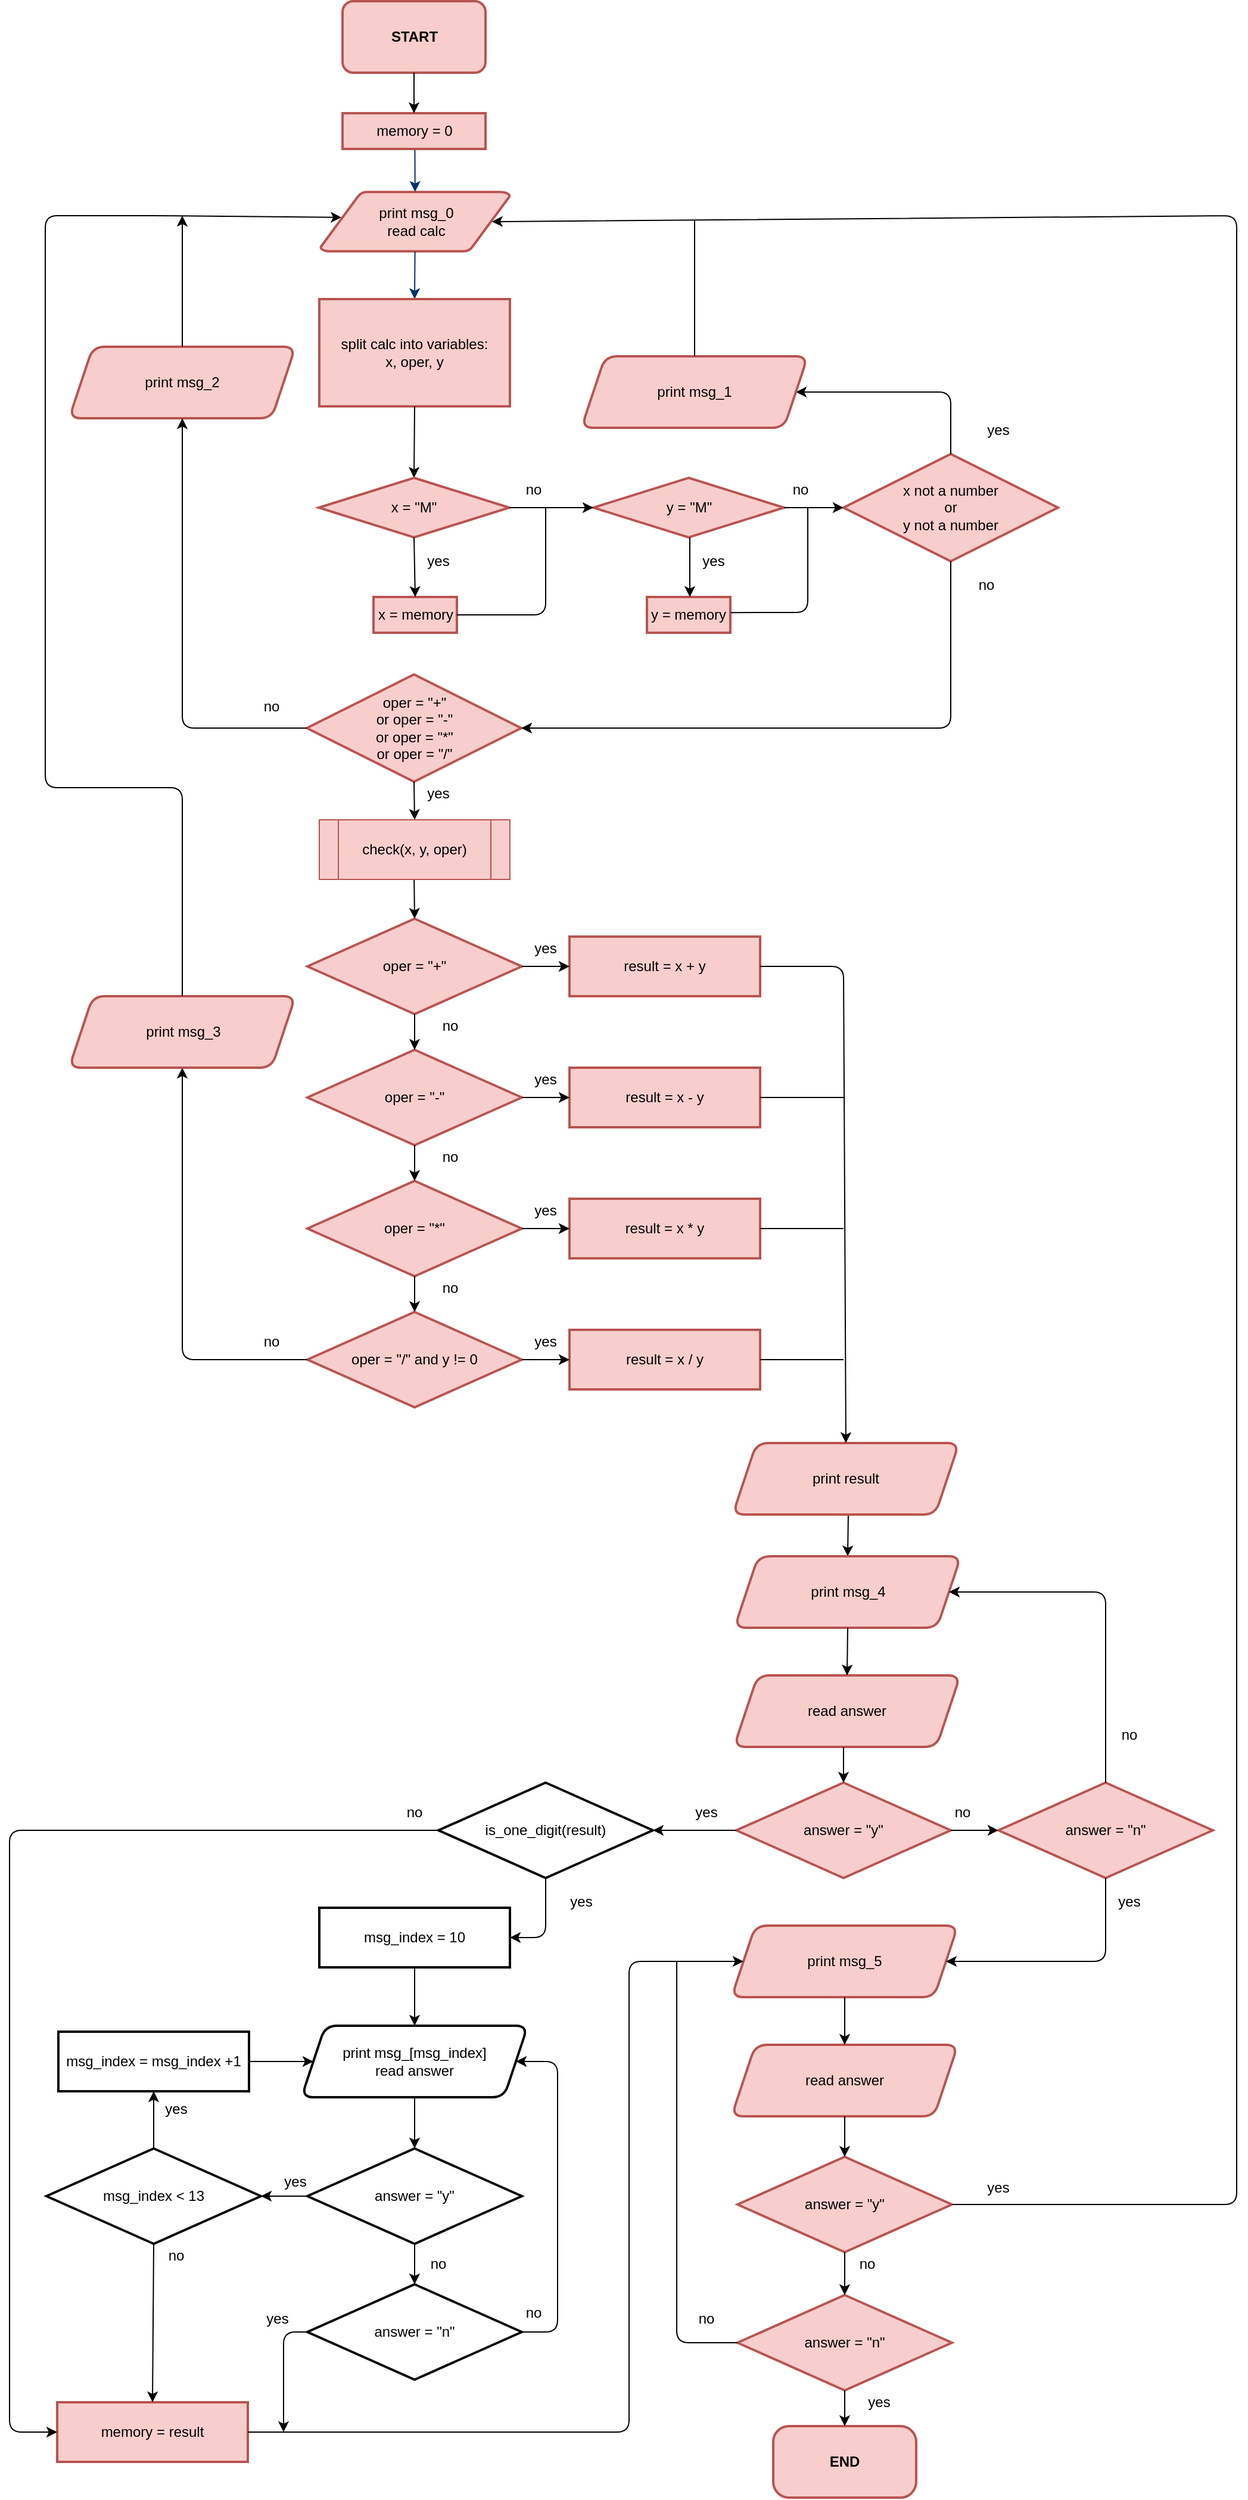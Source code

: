 <mxfile version="15.0.6" type="device"><diagram id="rhTWeE56Vy6Xx0HTEYTU" name="Page-1"><mxGraphModel dx="1302" dy="741" grid="1" gridSize="10" guides="1" tooltips="1" connect="1" arrows="1" fold="1" page="1" pageScale="1" pageWidth="827" pageHeight="1169" math="0" shadow="0"><root><mxCell id="0"/><mxCell id="1" parent="0"/><mxCell id="kv6pEFbeFzfo4thBvDTq-2" value="print msg_0&lt;br&gt;read calc" style="shape=mxgraph.flowchart.data;strokeWidth=2;gradientDirection=north;fontStyle=0;html=1;fillColor=#f8cecc;strokeColor=#b85450;" parent="1" vertex="1"><mxGeometry x="481" y="180" width="159" height="50" as="geometry"/></mxCell><mxCell id="kv6pEFbeFzfo4thBvDTq-3" style="fontStyle=1;strokeColor=#003366;strokeWidth=1;html=1;exitX=0.506;exitY=1;exitDx=0;exitDy=0;exitPerimeter=0;" parent="1" source="5vMWcVMpNZxAGgxq7a4S-33" target="kv6pEFbeFzfo4thBvDTq-2" edge="1"><mxGeometry relative="1" as="geometry"><mxPoint x="560" y="150" as="sourcePoint"/></mxGeometry></mxCell><mxCell id="kv6pEFbeFzfo4thBvDTq-4" style="fontStyle=1;strokeColor=#003366;strokeWidth=1;html=1;" parent="1" source="kv6pEFbeFzfo4thBvDTq-2" edge="1"><mxGeometry relative="1" as="geometry"><mxPoint x="560" y="270" as="targetPoint"/></mxGeometry></mxCell><mxCell id="kv6pEFbeFzfo4thBvDTq-5" value="" style="group;strokeWidth=2;strokeColor=#b85450;fillColor=#f8cecc;" parent="1" vertex="1" connectable="0"><mxGeometry x="480" y="270" width="160" height="90" as="geometry"/></mxCell><mxCell id="kv6pEFbeFzfo4thBvDTq-6" value="" style="rounded=0;whiteSpace=wrap;html=1;strokeWidth=2;fillColor=#f8cecc;strokeColor=#b85450;" parent="kv6pEFbeFzfo4thBvDTq-5" vertex="1"><mxGeometry width="160" height="90" as="geometry"/></mxCell><mxCell id="kv6pEFbeFzfo4thBvDTq-7" value="split calc into variables:&lt;br&gt;x, oper, y" style="text;html=1;strokeColor=none;fillColor=none;align=center;verticalAlign=middle;whiteSpace=wrap;rounded=0;" parent="kv6pEFbeFzfo4thBvDTq-5" vertex="1"><mxGeometry x="10" y="10" width="140" height="70" as="geometry"/></mxCell><mxCell id="kv6pEFbeFzfo4thBvDTq-8" value="" style="group" parent="1" vertex="1" connectable="0"><mxGeometry x="950" y="400" width="180" height="90" as="geometry"/></mxCell><mxCell id="kv6pEFbeFzfo4thBvDTq-9" value="" style="rhombus;whiteSpace=wrap;html=1;strokeColor=#b85450;strokeWidth=2;fillColor=#f8cecc;" parent="kv6pEFbeFzfo4thBvDTq-8" vertex="1"><mxGeometry x="-30" width="180" height="90" as="geometry"/></mxCell><mxCell id="kv6pEFbeFzfo4thBvDTq-10" value="x not a number&lt;br&gt;or &lt;br&gt;y not a number" style="text;html=1;strokeColor=none;fillColor=none;align=center;verticalAlign=middle;whiteSpace=wrap;rounded=0;" parent="kv6pEFbeFzfo4thBvDTq-8" vertex="1"><mxGeometry x="10" y="32.63" width="100" height="24.75" as="geometry"/></mxCell><mxCell id="kv6pEFbeFzfo4thBvDTq-11" value="" style="endArrow=classic;html=1;exitX=0.5;exitY=0;exitDx=0;exitDy=0;entryX=1;entryY=0.5;entryDx=0;entryDy=0;" parent="1" source="kv6pEFbeFzfo4thBvDTq-9" target="kv6pEFbeFzfo4thBvDTq-15" edge="1"><mxGeometry width="50" height="50" relative="1" as="geometry"><mxPoint x="700" y="408" as="sourcePoint"/><mxPoint x="760" y="348" as="targetPoint"/><Array as="points"><mxPoint x="1010" y="348"/></Array></mxGeometry></mxCell><mxCell id="kv6pEFbeFzfo4thBvDTq-13" value="" style="endArrow=classic;html=1;exitX=0.5;exitY=1;exitDx=0;exitDy=0;entryX=0.5;entryY=0;entryDx=0;entryDy=0;" parent="1" source="kv6pEFbeFzfo4thBvDTq-6" target="5vMWcVMpNZxAGgxq7a4S-5" edge="1"><mxGeometry width="50" height="50" relative="1" as="geometry"><mxPoint x="700" y="408" as="sourcePoint"/><mxPoint x="560" y="400" as="targetPoint"/></mxGeometry></mxCell><mxCell id="kv6pEFbeFzfo4thBvDTq-14" value="" style="group;strokeWidth=2;" parent="1" vertex="1" connectable="0"><mxGeometry x="700" y="318" width="190" height="60" as="geometry"/></mxCell><mxCell id="kv6pEFbeFzfo4thBvDTq-15" value="" style="shape=parallelogram;perimeter=parallelogramPerimeter;whiteSpace=wrap;html=1;fixedSize=1;rounded=1;strokeWidth=2;fillColor=#f8cecc;strokeColor=#b85450;" parent="kv6pEFbeFzfo4thBvDTq-14" vertex="1"><mxGeometry width="190" height="60" as="geometry"/></mxCell><mxCell id="kv6pEFbeFzfo4thBvDTq-16" value="print msg_1" style="text;html=1;strokeColor=none;fillColor=none;align=center;verticalAlign=middle;whiteSpace=wrap;rounded=0;" parent="kv6pEFbeFzfo4thBvDTq-14" vertex="1"><mxGeometry x="30" y="20" width="130" height="20" as="geometry"/></mxCell><mxCell id="kv6pEFbeFzfo4thBvDTq-17" value="" style="group" parent="1" vertex="1" connectable="0"><mxGeometry x="469.5" y="585" width="180" height="90" as="geometry"/></mxCell><mxCell id="kv6pEFbeFzfo4thBvDTq-18" value="" style="rhombus;whiteSpace=wrap;html=1;strokeColor=#b85450;strokeWidth=2;fillColor=#f8cecc;" parent="kv6pEFbeFzfo4thBvDTq-17" vertex="1"><mxGeometry width="180" height="90" as="geometry"/></mxCell><mxCell id="kv6pEFbeFzfo4thBvDTq-19" value="oper = &quot;+&quot;&lt;br&gt;or oper = &quot;-&quot;&lt;br&gt;or oper = &quot;*&quot;&lt;br&gt;or oper = &quot;/&quot;" style="text;html=1;strokeColor=none;fillColor=none;align=center;verticalAlign=middle;whiteSpace=wrap;rounded=0;" parent="kv6pEFbeFzfo4thBvDTq-17" vertex="1"><mxGeometry x="40" y="35" width="100" height="20" as="geometry"/></mxCell><mxCell id="kv6pEFbeFzfo4thBvDTq-20" value="" style="group;strokeWidth=2;" parent="1" vertex="1" connectable="0"><mxGeometry x="270" y="310" width="190" height="60" as="geometry"/></mxCell><mxCell id="70AGoXvrvLnUTXLP1ezB-1" style="edgeStyle=orthogonalEdgeStyle;rounded=0;orthogonalLoop=1;jettySize=auto;html=1;exitX=1;exitY=0.5;exitDx=0;exitDy=0;entryX=1;entryY=0.5;entryDx=0;entryDy=0;fillColor=#f8cecc;strokeColor=#b85450;" parent="kv6pEFbeFzfo4thBvDTq-20" source="kv6pEFbeFzfo4thBvDTq-21" target="kv6pEFbeFzfo4thBvDTq-22" edge="1"><mxGeometry relative="1" as="geometry"/></mxCell><mxCell id="kv6pEFbeFzfo4thBvDTq-21" value="" style="shape=parallelogram;perimeter=parallelogramPerimeter;whiteSpace=wrap;html=1;fixedSize=1;rounded=1;strokeWidth=2;fillColor=#f8cecc;strokeColor=#b85450;" parent="kv6pEFbeFzfo4thBvDTq-20" vertex="1"><mxGeometry width="190" height="60" as="geometry"/></mxCell><mxCell id="kv6pEFbeFzfo4thBvDTq-22" value="print msg_2" style="text;html=1;strokeColor=none;fillColor=none;align=center;verticalAlign=middle;whiteSpace=wrap;rounded=0;" parent="kv6pEFbeFzfo4thBvDTq-20" vertex="1"><mxGeometry x="30" y="20" width="130" height="20" as="geometry"/></mxCell><mxCell id="kv6pEFbeFzfo4thBvDTq-23" value="" style="endArrow=classic;html=1;exitX=0;exitY=0.5;exitDx=0;exitDy=0;entryX=0.5;entryY=1;entryDx=0;entryDy=0;" parent="1" source="kv6pEFbeFzfo4thBvDTq-18" target="kv6pEFbeFzfo4thBvDTq-21" edge="1"><mxGeometry width="50" height="50" relative="1" as="geometry"><mxPoint x="700" y="418" as="sourcePoint"/><mxPoint x="750" y="368" as="targetPoint"/><Array as="points"><mxPoint x="365" y="630"/></Array></mxGeometry></mxCell><mxCell id="kv6pEFbeFzfo4thBvDTq-25" value="" style="endArrow=classic;html=1;exitX=0.5;exitY=1;exitDx=0;exitDy=0;entryX=1;entryY=0.5;entryDx=0;entryDy=0;" parent="1" source="kv6pEFbeFzfo4thBvDTq-9" target="kv6pEFbeFzfo4thBvDTq-18" edge="1"><mxGeometry width="50" height="50" relative="1" as="geometry"><mxPoint x="1160" y="443" as="sourcePoint"/><mxPoint x="640" y="720" as="targetPoint"/><Array as="points"><mxPoint x="1010" y="630"/></Array></mxGeometry></mxCell><mxCell id="kv6pEFbeFzfo4thBvDTq-26" value="yes" style="text;html=1;strokeColor=none;fillColor=none;align=center;verticalAlign=middle;whiteSpace=wrap;rounded=0;" parent="1" vertex="1"><mxGeometry x="1030" y="370" width="40" height="20" as="geometry"/></mxCell><mxCell id="kv6pEFbeFzfo4thBvDTq-28" value="no" style="text;html=1;strokeColor=none;fillColor=none;align=center;verticalAlign=middle;whiteSpace=wrap;rounded=0;" parent="1" vertex="1"><mxGeometry x="1020" y="500" width="40" height="20" as="geometry"/></mxCell><mxCell id="kv6pEFbeFzfo4thBvDTq-29" value="no" style="text;html=1;strokeColor=none;fillColor=none;align=center;verticalAlign=middle;whiteSpace=wrap;rounded=0;" parent="1" vertex="1"><mxGeometry x="420" y="602" width="40" height="20" as="geometry"/></mxCell><mxCell id="kv6pEFbeFzfo4thBvDTq-35" value="" style="endArrow=classic;html=1;exitX=0.5;exitY=1;exitDx=0;exitDy=0;entryX=0.5;entryY=0;entryDx=0;entryDy=0;" parent="1" target="5vMWcVMpNZxAGgxq7a4S-44" edge="1"><mxGeometry width="50" height="50" relative="1" as="geometry"><mxPoint x="924" y="1290" as="sourcePoint"/><mxPoint x="924" y="1322" as="targetPoint"/></mxGeometry></mxCell><mxCell id="kv6pEFbeFzfo4thBvDTq-36" value="&lt;b&gt;START&lt;/b&gt;" style="rounded=1;whiteSpace=wrap;html=1;strokeWidth=2;fillColor=#f8cecc;strokeColor=#b85450;" parent="1" vertex="1"><mxGeometry x="499.5" y="20" width="120" height="60" as="geometry"/></mxCell><mxCell id="kv6pEFbeFzfo4thBvDTq-41" value="&lt;b&gt;END&lt;/b&gt;" style="rounded=1;whiteSpace=wrap;html=1;strokeWidth=2;fillColor=#f8cecc;strokeColor=#b85450;arcSize=22;" parent="1" vertex="1"><mxGeometry x="861" y="2055" width="120" height="60" as="geometry"/></mxCell><mxCell id="70AGoXvrvLnUTXLP1ezB-2" value="" style="group" parent="1" vertex="1" connectable="0"><mxGeometry x="470" y="790" width="180" height="80" as="geometry"/></mxCell><mxCell id="70AGoXvrvLnUTXLP1ezB-3" value="" style="rhombus;whiteSpace=wrap;html=1;strokeColor=#b85450;strokeWidth=2;fillColor=#f8cecc;" parent="70AGoXvrvLnUTXLP1ezB-2" vertex="1"><mxGeometry width="180" height="80" as="geometry"/></mxCell><mxCell id="70AGoXvrvLnUTXLP1ezB-4" value="oper = &quot;+&quot;" style="text;html=1;strokeColor=none;fillColor=none;align=center;verticalAlign=middle;whiteSpace=wrap;rounded=0;" parent="70AGoXvrvLnUTXLP1ezB-2" vertex="1"><mxGeometry x="40" y="30" width="100" height="20" as="geometry"/></mxCell><mxCell id="70AGoXvrvLnUTXLP1ezB-5" value="" style="group" parent="1" vertex="1" connectable="0"><mxGeometry x="470" y="900" width="180" height="80" as="geometry"/></mxCell><mxCell id="70AGoXvrvLnUTXLP1ezB-6" value="" style="rhombus;whiteSpace=wrap;html=1;strokeColor=#b85450;strokeWidth=2;fillColor=#f8cecc;" parent="70AGoXvrvLnUTXLP1ezB-5" vertex="1"><mxGeometry width="180" height="80" as="geometry"/></mxCell><mxCell id="70AGoXvrvLnUTXLP1ezB-7" value="oper = &quot;-&quot;" style="text;html=1;strokeColor=none;fillColor=none;align=center;verticalAlign=middle;whiteSpace=wrap;rounded=0;" parent="70AGoXvrvLnUTXLP1ezB-5" vertex="1"><mxGeometry x="40" y="30" width="100" height="20" as="geometry"/></mxCell><mxCell id="70AGoXvrvLnUTXLP1ezB-8" value="" style="group" parent="1" vertex="1" connectable="0"><mxGeometry x="470" y="1010" width="180" height="80" as="geometry"/></mxCell><mxCell id="70AGoXvrvLnUTXLP1ezB-9" value="" style="rhombus;whiteSpace=wrap;html=1;strokeColor=#b85450;strokeWidth=2;fillColor=#f8cecc;" parent="70AGoXvrvLnUTXLP1ezB-8" vertex="1"><mxGeometry width="180" height="80" as="geometry"/></mxCell><mxCell id="70AGoXvrvLnUTXLP1ezB-10" value="oper = &quot;*&quot;" style="text;html=1;strokeColor=none;fillColor=none;align=center;verticalAlign=middle;whiteSpace=wrap;rounded=0;" parent="70AGoXvrvLnUTXLP1ezB-8" vertex="1"><mxGeometry x="40" y="30" width="100" height="20" as="geometry"/></mxCell><mxCell id="70AGoXvrvLnUTXLP1ezB-11" value="" style="group" parent="1" vertex="1" connectable="0"><mxGeometry x="470" y="1120" width="180" height="80" as="geometry"/></mxCell><mxCell id="70AGoXvrvLnUTXLP1ezB-12" value="" style="rhombus;whiteSpace=wrap;html=1;strokeColor=#b85450;strokeWidth=2;fillColor=#f8cecc;" parent="70AGoXvrvLnUTXLP1ezB-11" vertex="1"><mxGeometry width="180" height="80" as="geometry"/></mxCell><mxCell id="70AGoXvrvLnUTXLP1ezB-13" value="oper = &quot;/&quot; and y != 0" style="text;html=1;strokeColor=none;fillColor=none;align=center;verticalAlign=middle;whiteSpace=wrap;rounded=0;" parent="70AGoXvrvLnUTXLP1ezB-11" vertex="1"><mxGeometry x="25" y="30" width="130" height="20" as="geometry"/></mxCell><mxCell id="70AGoXvrvLnUTXLP1ezB-14" value="result = x + y" style="rounded=0;whiteSpace=wrap;html=1;strokeWidth=2;fillColor=#f8cecc;strokeColor=#b85450;" parent="1" vertex="1"><mxGeometry x="690" y="805" width="160" height="50" as="geometry"/></mxCell><mxCell id="70AGoXvrvLnUTXLP1ezB-15" value="" style="endArrow=classic;html=1;exitX=1;exitY=0.5;exitDx=0;exitDy=0;entryX=0;entryY=0.5;entryDx=0;entryDy=0;" parent="1" source="70AGoXvrvLnUTXLP1ezB-3" target="70AGoXvrvLnUTXLP1ezB-14" edge="1"><mxGeometry width="50" height="50" relative="1" as="geometry"><mxPoint x="810" y="830" as="sourcePoint"/><mxPoint x="990" y="530" as="targetPoint"/></mxGeometry></mxCell><mxCell id="70AGoXvrvLnUTXLP1ezB-16" value="" style="group" parent="1" vertex="1" connectable="0"><mxGeometry x="670" y="1240" width="350" height="60" as="geometry"/></mxCell><mxCell id="70AGoXvrvLnUTXLP1ezB-17" value="" style="group;strokeWidth=2;" parent="70AGoXvrvLnUTXLP1ezB-16" vertex="1" connectable="0"><mxGeometry x="157" y="-10" width="190" height="60" as="geometry"/></mxCell><mxCell id="70AGoXvrvLnUTXLP1ezB-18" value="" style="shape=parallelogram;perimeter=parallelogramPerimeter;whiteSpace=wrap;html=1;fixedSize=1;rounded=1;strokeWidth=2;fillColor=#f8cecc;strokeColor=#b85450;" parent="70AGoXvrvLnUTXLP1ezB-17" vertex="1"><mxGeometry width="190" height="60" as="geometry"/></mxCell><mxCell id="70AGoXvrvLnUTXLP1ezB-19" value="print result" style="text;html=1;strokeColor=none;fillColor=none;align=center;verticalAlign=middle;whiteSpace=wrap;rounded=0;" parent="70AGoXvrvLnUTXLP1ezB-17" vertex="1"><mxGeometry x="30" y="20" width="130" height="20" as="geometry"/></mxCell><mxCell id="70AGoXvrvLnUTXLP1ezB-20" value="" style="endArrow=classic;html=1;exitX=1;exitY=0.5;exitDx=0;exitDy=0;entryX=0.5;entryY=0;entryDx=0;entryDy=0;" parent="1" source="70AGoXvrvLnUTXLP1ezB-14" target="70AGoXvrvLnUTXLP1ezB-18" edge="1"><mxGeometry width="50" height="50" relative="1" as="geometry"><mxPoint x="720" y="1140" as="sourcePoint"/><mxPoint x="770" y="1090" as="targetPoint"/><Array as="points"><mxPoint x="920" y="830"/></Array></mxGeometry></mxCell><mxCell id="70AGoXvrvLnUTXLP1ezB-21" value="result = x - y" style="rounded=0;whiteSpace=wrap;html=1;strokeWidth=2;fillColor=#f8cecc;strokeColor=#b85450;" parent="1" vertex="1"><mxGeometry x="690" y="915" width="160" height="50" as="geometry"/></mxCell><mxCell id="70AGoXvrvLnUTXLP1ezB-22" value="result = x * y" style="rounded=0;whiteSpace=wrap;html=1;strokeWidth=2;fillColor=#f8cecc;strokeColor=#b85450;" parent="1" vertex="1"><mxGeometry x="690" y="1025" width="160" height="50" as="geometry"/></mxCell><mxCell id="70AGoXvrvLnUTXLP1ezB-23" value="" style="endArrow=classic;html=1;exitX=1;exitY=0.5;exitDx=0;exitDy=0;entryX=0;entryY=0.5;entryDx=0;entryDy=0;" parent="1" source="70AGoXvrvLnUTXLP1ezB-6" target="70AGoXvrvLnUTXLP1ezB-21" edge="1"><mxGeometry width="50" height="50" relative="1" as="geometry"><mxPoint x="780" y="1080" as="sourcePoint"/><mxPoint x="830" y="1030" as="targetPoint"/></mxGeometry></mxCell><mxCell id="70AGoXvrvLnUTXLP1ezB-24" value="" style="endArrow=classic;html=1;exitX=1;exitY=0.5;exitDx=0;exitDy=0;entryX=0;entryY=0.5;entryDx=0;entryDy=0;" parent="1" source="70AGoXvrvLnUTXLP1ezB-9" target="70AGoXvrvLnUTXLP1ezB-22" edge="1"><mxGeometry width="50" height="50" relative="1" as="geometry"><mxPoint x="780" y="1080" as="sourcePoint"/><mxPoint x="830" y="1030" as="targetPoint"/></mxGeometry></mxCell><mxCell id="70AGoXvrvLnUTXLP1ezB-25" value="" style="endArrow=none;html=1;exitX=1;exitY=0.5;exitDx=0;exitDy=0;" parent="1" source="70AGoXvrvLnUTXLP1ezB-21" edge="1"><mxGeometry width="50" height="50" relative="1" as="geometry"><mxPoint x="780" y="1080" as="sourcePoint"/><mxPoint x="920" y="940" as="targetPoint"/></mxGeometry></mxCell><mxCell id="70AGoXvrvLnUTXLP1ezB-26" value="" style="endArrow=none;html=1;exitX=1;exitY=0.5;exitDx=0;exitDy=0;" parent="1" source="70AGoXvrvLnUTXLP1ezB-22" edge="1"><mxGeometry width="50" height="50" relative="1" as="geometry"><mxPoint x="780" y="1080" as="sourcePoint"/><mxPoint x="920" y="1050" as="targetPoint"/></mxGeometry></mxCell><mxCell id="70AGoXvrvLnUTXLP1ezB-27" value="" style="endArrow=classic;html=1;exitX=0.5;exitY=1;exitDx=0;exitDy=0;" parent="1" source="70AGoXvrvLnUTXLP1ezB-3" target="70AGoXvrvLnUTXLP1ezB-6" edge="1"><mxGeometry width="50" height="50" relative="1" as="geometry"><mxPoint x="780" y="980" as="sourcePoint"/><mxPoint x="830" y="930" as="targetPoint"/></mxGeometry></mxCell><mxCell id="70AGoXvrvLnUTXLP1ezB-28" value="" style="endArrow=classic;html=1;exitX=0.5;exitY=1;exitDx=0;exitDy=0;entryX=0.5;entryY=0;entryDx=0;entryDy=0;" parent="1" source="70AGoXvrvLnUTXLP1ezB-6" target="70AGoXvrvLnUTXLP1ezB-9" edge="1"><mxGeometry width="50" height="50" relative="1" as="geometry"><mxPoint x="570" y="880" as="sourcePoint"/><mxPoint x="570" y="910" as="targetPoint"/></mxGeometry></mxCell><mxCell id="70AGoXvrvLnUTXLP1ezB-29" value="" style="endArrow=classic;html=1;exitX=0.5;exitY=1;exitDx=0;exitDy=0;entryX=0.5;entryY=0;entryDx=0;entryDy=0;" parent="1" source="70AGoXvrvLnUTXLP1ezB-9" target="70AGoXvrvLnUTXLP1ezB-12" edge="1"><mxGeometry width="50" height="50" relative="1" as="geometry"><mxPoint x="570" y="990" as="sourcePoint"/><mxPoint x="570" y="1020" as="targetPoint"/></mxGeometry></mxCell><mxCell id="70AGoXvrvLnUTXLP1ezB-30" value="result = x / y" style="rounded=0;whiteSpace=wrap;html=1;strokeWidth=2;fillColor=#f8cecc;strokeColor=#b85450;" parent="1" vertex="1"><mxGeometry x="690" y="1135" width="160" height="50" as="geometry"/></mxCell><mxCell id="70AGoXvrvLnUTXLP1ezB-31" value="" style="endArrow=classic;html=1;entryX=0;entryY=0.5;entryDx=0;entryDy=0;" parent="1" target="70AGoXvrvLnUTXLP1ezB-30" edge="1"><mxGeometry width="50" height="50" relative="1" as="geometry"><mxPoint x="650" y="1160" as="sourcePoint"/><mxPoint x="830" y="1140" as="targetPoint"/></mxGeometry></mxCell><mxCell id="70AGoXvrvLnUTXLP1ezB-32" value="" style="endArrow=none;html=1;exitX=1;exitY=0.5;exitDx=0;exitDy=0;" parent="1" source="70AGoXvrvLnUTXLP1ezB-30" edge="1"><mxGeometry width="50" height="50" relative="1" as="geometry"><mxPoint x="780" y="1190" as="sourcePoint"/><mxPoint x="920" y="1160" as="targetPoint"/></mxGeometry></mxCell><mxCell id="70AGoXvrvLnUTXLP1ezB-34" value="" style="endArrow=classic;html=1;exitX=0;exitY=0.5;exitDx=0;exitDy=0;entryX=0.5;entryY=1;entryDx=0;entryDy=0;" parent="1" source="70AGoXvrvLnUTXLP1ezB-12" target="70AGoXvrvLnUTXLP1ezB-51" edge="1"><mxGeometry width="50" height="50" relative="1" as="geometry"><mxPoint x="780" y="940" as="sourcePoint"/><mxPoint x="350" y="920" as="targetPoint"/><Array as="points"><mxPoint x="365" y="1160"/><mxPoint x="365" y="940"/></Array></mxGeometry></mxCell><mxCell id="70AGoXvrvLnUTXLP1ezB-35" value="yes" style="text;html=1;strokeColor=none;fillColor=none;align=center;verticalAlign=middle;whiteSpace=wrap;rounded=0;" parent="1" vertex="1"><mxGeometry x="649.5" y="805" width="40" height="20" as="geometry"/></mxCell><mxCell id="70AGoXvrvLnUTXLP1ezB-36" value="yes" style="text;html=1;strokeColor=none;fillColor=none;align=center;verticalAlign=middle;whiteSpace=wrap;rounded=0;" parent="1" vertex="1"><mxGeometry x="650" y="915" width="40" height="20" as="geometry"/></mxCell><mxCell id="70AGoXvrvLnUTXLP1ezB-37" value="yes" style="text;html=1;strokeColor=none;fillColor=none;align=center;verticalAlign=middle;whiteSpace=wrap;rounded=0;" parent="1" vertex="1"><mxGeometry x="650" y="1025" width="40" height="20" as="geometry"/></mxCell><mxCell id="70AGoXvrvLnUTXLP1ezB-38" value="yes" style="text;html=1;strokeColor=none;fillColor=none;align=center;verticalAlign=middle;whiteSpace=wrap;rounded=0;" parent="1" vertex="1"><mxGeometry x="650" y="1135" width="40" height="20" as="geometry"/></mxCell><mxCell id="70AGoXvrvLnUTXLP1ezB-39" value="no" style="text;html=1;strokeColor=none;fillColor=none;align=center;verticalAlign=middle;whiteSpace=wrap;rounded=0;" parent="1" vertex="1"><mxGeometry x="570" y="870" width="40" height="20" as="geometry"/></mxCell><mxCell id="70AGoXvrvLnUTXLP1ezB-40" value="no" style="text;html=1;strokeColor=none;fillColor=none;align=center;verticalAlign=middle;whiteSpace=wrap;rounded=0;" parent="1" vertex="1"><mxGeometry x="570" y="980" width="40" height="20" as="geometry"/></mxCell><mxCell id="70AGoXvrvLnUTXLP1ezB-41" value="no" style="text;html=1;strokeColor=none;fillColor=none;align=center;verticalAlign=middle;whiteSpace=wrap;rounded=0;" parent="1" vertex="1"><mxGeometry x="570" y="1090" width="40" height="20" as="geometry"/></mxCell><mxCell id="70AGoXvrvLnUTXLP1ezB-43" value="" style="endArrow=classic;html=1;exitX=0.5;exitY=1;exitDx=0;exitDy=0;entryX=0.5;entryY=0;entryDx=0;entryDy=0;" parent="1" target="70AGoXvrvLnUTXLP1ezB-3" edge="1"><mxGeometry width="50" height="50" relative="1" as="geometry"><mxPoint x="559.5" y="750.0" as="sourcePoint"/><mxPoint x="560" y="790" as="targetPoint"/></mxGeometry></mxCell><mxCell id="70AGoXvrvLnUTXLP1ezB-49" value="" style="group;strokeWidth=2;" parent="1" vertex="1" connectable="0"><mxGeometry x="270" y="855" width="190" height="60" as="geometry"/></mxCell><mxCell id="70AGoXvrvLnUTXLP1ezB-50" style="edgeStyle=orthogonalEdgeStyle;rounded=0;orthogonalLoop=1;jettySize=auto;html=1;exitX=1;exitY=0.5;exitDx=0;exitDy=0;entryX=1;entryY=0.5;entryDx=0;entryDy=0;fillColor=#f8cecc;strokeColor=#b85450;" parent="70AGoXvrvLnUTXLP1ezB-49" source="70AGoXvrvLnUTXLP1ezB-51" target="70AGoXvrvLnUTXLP1ezB-52" edge="1"><mxGeometry relative="1" as="geometry"/></mxCell><mxCell id="70AGoXvrvLnUTXLP1ezB-51" value="" style="shape=parallelogram;perimeter=parallelogramPerimeter;whiteSpace=wrap;html=1;fixedSize=1;rounded=1;strokeWidth=2;fillColor=#f8cecc;strokeColor=#b85450;" parent="70AGoXvrvLnUTXLP1ezB-49" vertex="1"><mxGeometry width="190" height="60" as="geometry"/></mxCell><mxCell id="70AGoXvrvLnUTXLP1ezB-52" value="print msg_3" style="text;html=1;strokeColor=none;fillColor=none;align=center;verticalAlign=middle;whiteSpace=wrap;rounded=0;" parent="70AGoXvrvLnUTXLP1ezB-49" vertex="1"><mxGeometry x="31" y="20" width="130" height="20" as="geometry"/></mxCell><mxCell id="70AGoXvrvLnUTXLP1ezB-57" value="" style="endArrow=classic;html=1;exitX=0.5;exitY=0;exitDx=0;exitDy=0;endFill=1;entryX=0.111;entryY=0.429;entryDx=0;entryDy=0;entryPerimeter=0;" parent="1" source="70AGoXvrvLnUTXLP1ezB-51" target="kv6pEFbeFzfo4thBvDTq-2" edge="1"><mxGeometry width="50" height="50" relative="1" as="geometry"><mxPoint x="740" y="790" as="sourcePoint"/><mxPoint x="365" y="210" as="targetPoint"/><Array as="points"><mxPoint x="365" y="680"/><mxPoint x="250" y="680"/><mxPoint x="250" y="200"/><mxPoint x="350" y="200"/></Array></mxGeometry></mxCell><mxCell id="70AGoXvrvLnUTXLP1ezB-58" value="no" style="text;html=1;strokeColor=none;fillColor=none;align=center;verticalAlign=middle;whiteSpace=wrap;rounded=0;" parent="1" vertex="1"><mxGeometry x="420" y="1135" width="40" height="20" as="geometry"/></mxCell><mxCell id="70AGoXvrvLnUTXLP1ezB-59" value="" style="endArrow=classic;html=1;exitX=0.5;exitY=0;exitDx=0;exitDy=0;" parent="1" source="kv6pEFbeFzfo4thBvDTq-21" edge="1"><mxGeometry width="50" height="50" relative="1" as="geometry"><mxPoint x="360" y="310" as="sourcePoint"/><mxPoint x="365" y="200" as="targetPoint"/></mxGeometry></mxCell><mxCell id="70AGoXvrvLnUTXLP1ezB-60" value="yes" style="text;html=1;strokeColor=none;fillColor=none;align=center;verticalAlign=middle;whiteSpace=wrap;rounded=0;" parent="1" vertex="1"><mxGeometry x="560" y="675" width="40" height="20" as="geometry"/></mxCell><mxCell id="5vMWcVMpNZxAGgxq7a4S-4" value="" style="group" parent="1" vertex="1" connectable="0"><mxGeometry x="479.5" y="420" width="160" height="50" as="geometry"/></mxCell><mxCell id="5vMWcVMpNZxAGgxq7a4S-5" value="" style="rhombus;whiteSpace=wrap;html=1;strokeWidth=2;fillColor=#f8cecc;strokeColor=#b85450;" parent="5vMWcVMpNZxAGgxq7a4S-4" vertex="1"><mxGeometry width="160" height="50" as="geometry"/></mxCell><mxCell id="5vMWcVMpNZxAGgxq7a4S-6" value="x = &quot;M&quot;" style="text;html=1;strokeColor=none;fillColor=none;align=center;verticalAlign=middle;whiteSpace=wrap;rounded=0;" parent="5vMWcVMpNZxAGgxq7a4S-4" vertex="1"><mxGeometry x="35.556" y="19.583" width="88.889" height="10.833" as="geometry"/></mxCell><mxCell id="5vMWcVMpNZxAGgxq7a4S-8" value="" style="group" parent="1" vertex="1" connectable="0"><mxGeometry x="710" y="420" width="160" height="50" as="geometry"/></mxCell><mxCell id="5vMWcVMpNZxAGgxq7a4S-9" value="" style="rhombus;whiteSpace=wrap;html=1;strokeWidth=2;fillColor=#f8cecc;strokeColor=#b85450;" parent="5vMWcVMpNZxAGgxq7a4S-8" vertex="1"><mxGeometry width="160" height="50" as="geometry"/></mxCell><mxCell id="5vMWcVMpNZxAGgxq7a4S-10" value="y = &quot;M&quot;" style="text;html=1;strokeColor=none;fillColor=none;align=center;verticalAlign=middle;whiteSpace=wrap;rounded=0;" parent="5vMWcVMpNZxAGgxq7a4S-8" vertex="1"><mxGeometry x="35.556" y="19.583" width="88.889" height="10.833" as="geometry"/></mxCell><mxCell id="5vMWcVMpNZxAGgxq7a4S-12" value="x = memory" style="rounded=0;whiteSpace=wrap;html=1;strokeWidth=2;fillColor=#f8cecc;strokeColor=#b85450;" parent="1" vertex="1"><mxGeometry x="525.5" y="520" width="70" height="30" as="geometry"/></mxCell><mxCell id="5vMWcVMpNZxAGgxq7a4S-13" value="y = memory" style="rounded=0;whiteSpace=wrap;html=1;strokeWidth=2;fillColor=#f8cecc;strokeColor=#b85450;" parent="1" vertex="1"><mxGeometry x="755" y="520" width="70" height="30" as="geometry"/></mxCell><mxCell id="5vMWcVMpNZxAGgxq7a4S-17" value="" style="endArrow=classic;html=1;exitX=0.5;exitY=1;exitDx=0;exitDy=0;entryX=0.5;entryY=0;entryDx=0;entryDy=0;" parent="1" source="5vMWcVMpNZxAGgxq7a4S-5" target="5vMWcVMpNZxAGgxq7a4S-12" edge="1"><mxGeometry width="50" height="50" relative="1" as="geometry"><mxPoint x="640" y="550" as="sourcePoint"/><mxPoint x="564" y="520" as="targetPoint"/></mxGeometry></mxCell><mxCell id="5vMWcVMpNZxAGgxq7a4S-23" value="yes" style="text;html=1;strokeColor=none;fillColor=none;align=center;verticalAlign=middle;whiteSpace=wrap;rounded=0;" parent="1" vertex="1"><mxGeometry x="560" y="480" width="40" height="20" as="geometry"/></mxCell><mxCell id="5vMWcVMpNZxAGgxq7a4S-24" value="" style="endArrow=classic;html=1;exitX=1;exitY=0.5;exitDx=0;exitDy=0;entryX=0;entryY=0.5;entryDx=0;entryDy=0;" parent="1" source="5vMWcVMpNZxAGgxq7a4S-5" target="5vMWcVMpNZxAGgxq7a4S-9" edge="1"><mxGeometry width="50" height="50" relative="1" as="geometry"><mxPoint x="640" y="440" as="sourcePoint"/><mxPoint x="690" y="500" as="targetPoint"/></mxGeometry></mxCell><mxCell id="5vMWcVMpNZxAGgxq7a4S-25" value="" style="endArrow=classic;html=1;exitX=1;exitY=0.5;exitDx=0;exitDy=0;entryX=0;entryY=0.5;entryDx=0;entryDy=0;" parent="1" source="5vMWcVMpNZxAGgxq7a4S-9" target="kv6pEFbeFzfo4thBvDTq-9" edge="1"><mxGeometry width="50" height="50" relative="1" as="geometry"><mxPoint x="640" y="550" as="sourcePoint"/><mxPoint x="920" y="445" as="targetPoint"/></mxGeometry></mxCell><mxCell id="5vMWcVMpNZxAGgxq7a4S-26" value="no" style="text;html=1;strokeColor=none;fillColor=none;align=center;verticalAlign=middle;whiteSpace=wrap;rounded=0;" parent="1" vertex="1"><mxGeometry x="639.5" y="420" width="40" height="20" as="geometry"/></mxCell><mxCell id="5vMWcVMpNZxAGgxq7a4S-27" value="no" style="text;html=1;strokeColor=none;fillColor=none;align=center;verticalAlign=middle;whiteSpace=wrap;rounded=0;" parent="1" vertex="1"><mxGeometry x="864" y="420" width="40" height="20" as="geometry"/></mxCell><mxCell id="5vMWcVMpNZxAGgxq7a4S-28" value="" style="endArrow=classic;html=1;" parent="1" edge="1"><mxGeometry width="50" height="50" relative="1" as="geometry"><mxPoint x="791" y="470" as="sourcePoint"/><mxPoint x="791" y="520" as="targetPoint"/></mxGeometry></mxCell><mxCell id="5vMWcVMpNZxAGgxq7a4S-29" value="yes" style="text;html=1;strokeColor=none;fillColor=none;align=center;verticalAlign=middle;whiteSpace=wrap;rounded=0;" parent="1" vertex="1"><mxGeometry x="790.5" y="480" width="40" height="20" as="geometry"/></mxCell><mxCell id="5vMWcVMpNZxAGgxq7a4S-30" value="" style="endArrow=none;html=1;exitX=1;exitY=0.5;exitDx=0;exitDy=0;endFill=0;" parent="1" source="5vMWcVMpNZxAGgxq7a4S-12" edge="1"><mxGeometry width="50" height="50" relative="1" as="geometry"><mxPoint x="594.5" y="550" as="sourcePoint"/><mxPoint x="670" y="445" as="targetPoint"/><Array as="points"><mxPoint x="670" y="535"/></Array></mxGeometry></mxCell><mxCell id="5vMWcVMpNZxAGgxq7a4S-32" value="" style="endArrow=none;html=1;exitX=1.006;exitY=0.603;exitDx=0;exitDy=0;exitPerimeter=0;endFill=0;" parent="1" edge="1"><mxGeometry width="50" height="50" relative="1" as="geometry"><mxPoint x="825.42" y="533.09" as="sourcePoint"/><mxPoint x="890" y="445" as="targetPoint"/><Array as="points"><mxPoint x="890" y="533"/></Array></mxGeometry></mxCell><mxCell id="5vMWcVMpNZxAGgxq7a4S-33" value="memory = 0" style="rounded=0;whiteSpace=wrap;html=1;strokeWidth=2;fillColor=#f8cecc;strokeColor=#b85450;" parent="1" vertex="1"><mxGeometry x="499.5" y="114" width="120" height="30" as="geometry"/></mxCell><mxCell id="5vMWcVMpNZxAGgxq7a4S-36" value="" style="endArrow=classic;html=1;exitX=0.5;exitY=1;exitDx=0;exitDy=0;" parent="1" source="kv6pEFbeFzfo4thBvDTq-36" target="5vMWcVMpNZxAGgxq7a4S-33" edge="1"><mxGeometry width="50" height="50" relative="1" as="geometry"><mxPoint x="690" y="340" as="sourcePoint"/><mxPoint x="740" y="290" as="targetPoint"/></mxGeometry></mxCell><mxCell id="5vMWcVMpNZxAGgxq7a4S-42" value="" style="group;strokeWidth=2;" parent="1" vertex="1" connectable="0"><mxGeometry x="828.5" y="1325" width="190" height="60" as="geometry"/></mxCell><mxCell id="5vMWcVMpNZxAGgxq7a4S-43" style="edgeStyle=orthogonalEdgeStyle;rounded=0;orthogonalLoop=1;jettySize=auto;html=1;exitX=1;exitY=0.5;exitDx=0;exitDy=0;entryX=1;entryY=0.5;entryDx=0;entryDy=0;fillColor=#f8cecc;strokeColor=#b85450;" parent="5vMWcVMpNZxAGgxq7a4S-42" source="5vMWcVMpNZxAGgxq7a4S-44" target="5vMWcVMpNZxAGgxq7a4S-45" edge="1"><mxGeometry relative="1" as="geometry"/></mxCell><mxCell id="5vMWcVMpNZxAGgxq7a4S-44" value="" style="shape=parallelogram;perimeter=parallelogramPerimeter;whiteSpace=wrap;html=1;fixedSize=1;rounded=1;strokeWidth=2;fillColor=#f8cecc;strokeColor=#b85450;" parent="5vMWcVMpNZxAGgxq7a4S-42" vertex="1"><mxGeometry width="190" height="60" as="geometry"/></mxCell><mxCell id="5vMWcVMpNZxAGgxq7a4S-45" value="print msg_4" style="text;html=1;strokeColor=none;fillColor=none;align=center;verticalAlign=middle;whiteSpace=wrap;rounded=0;" parent="5vMWcVMpNZxAGgxq7a4S-42" vertex="1"><mxGeometry x="30" y="20" width="130" height="20" as="geometry"/></mxCell><mxCell id="5vMWcVMpNZxAGgxq7a4S-46" value="read answer" style="shape=parallelogram;perimeter=parallelogramPerimeter;whiteSpace=wrap;html=1;fixedSize=1;rounded=1;strokeWidth=2;fillColor=#f8cecc;strokeColor=#b85450;" parent="1" vertex="1"><mxGeometry x="828" y="1425" width="190" height="60" as="geometry"/></mxCell><mxCell id="5vMWcVMpNZxAGgxq7a4S-47" value="" style="group;strokeWidth=2;" parent="1" vertex="1" connectable="0"><mxGeometry x="826" y="1635" width="190" height="60" as="geometry"/></mxCell><mxCell id="5vMWcVMpNZxAGgxq7a4S-48" style="edgeStyle=orthogonalEdgeStyle;rounded=0;orthogonalLoop=1;jettySize=auto;html=1;exitX=1;exitY=0.5;exitDx=0;exitDy=0;entryX=1;entryY=0.5;entryDx=0;entryDy=0;fillColor=#f8cecc;strokeColor=#b85450;" parent="5vMWcVMpNZxAGgxq7a4S-47" source="5vMWcVMpNZxAGgxq7a4S-49" target="5vMWcVMpNZxAGgxq7a4S-50" edge="1"><mxGeometry relative="1" as="geometry"/></mxCell><mxCell id="5vMWcVMpNZxAGgxq7a4S-49" value="" style="shape=parallelogram;perimeter=parallelogramPerimeter;whiteSpace=wrap;html=1;fixedSize=1;rounded=1;strokeWidth=2;fillColor=#f8cecc;strokeColor=#b85450;" parent="5vMWcVMpNZxAGgxq7a4S-47" vertex="1"><mxGeometry width="190" height="60" as="geometry"/></mxCell><mxCell id="5vMWcVMpNZxAGgxq7a4S-50" value="print msg_5" style="text;html=1;strokeColor=none;fillColor=none;align=center;verticalAlign=middle;whiteSpace=wrap;rounded=0;" parent="5vMWcVMpNZxAGgxq7a4S-47" vertex="1"><mxGeometry x="30" y="20" width="130" height="20" as="geometry"/></mxCell><mxCell id="5vMWcVMpNZxAGgxq7a4S-51" value="read answer" style="shape=parallelogram;perimeter=parallelogramPerimeter;whiteSpace=wrap;html=1;fixedSize=1;rounded=1;strokeWidth=2;fillColor=#f8cecc;strokeColor=#b85450;" parent="1" vertex="1"><mxGeometry x="826" y="1735" width="190" height="60" as="geometry"/></mxCell><mxCell id="5vMWcVMpNZxAGgxq7a4S-52" value="" style="group" parent="1" vertex="1" connectable="0"><mxGeometry x="830" y="1515" width="180" height="80" as="geometry"/></mxCell><mxCell id="5vMWcVMpNZxAGgxq7a4S-53" value="" style="rhombus;whiteSpace=wrap;html=1;strokeWidth=2;fillColor=#f8cecc;strokeColor=#b85450;" parent="5vMWcVMpNZxAGgxq7a4S-52" vertex="1"><mxGeometry width="180" height="80" as="geometry"/></mxCell><mxCell id="5vMWcVMpNZxAGgxq7a4S-54" value="answer = &quot;y&quot;" style="text;html=1;strokeColor=none;fillColor=none;align=center;verticalAlign=middle;whiteSpace=wrap;rounded=0;" parent="5vMWcVMpNZxAGgxq7a4S-52" vertex="1"><mxGeometry x="40" y="30" width="100" height="20" as="geometry"/></mxCell><mxCell id="5vMWcVMpNZxAGgxq7a4S-55" value="answer = &quot;n&quot;" style="rhombus;whiteSpace=wrap;html=1;strokeWidth=2;fillColor=#f8cecc;strokeColor=#b85450;" parent="1" vertex="1"><mxGeometry x="1050" y="1515" width="180" height="80" as="geometry"/></mxCell><mxCell id="5vMWcVMpNZxAGgxq7a4S-56" value="answer = &quot;y&quot;" style="rhombus;whiteSpace=wrap;html=1;strokeWidth=2;fillColor=#f8cecc;strokeColor=#b85450;" parent="1" vertex="1"><mxGeometry x="831" y="1829" width="180" height="80" as="geometry"/></mxCell><mxCell id="5vMWcVMpNZxAGgxq7a4S-57" value="answer = &quot;n&quot;" style="rhombus;whiteSpace=wrap;html=1;strokeWidth=2;fillColor=#f8cecc;strokeColor=#b85450;" parent="1" vertex="1"><mxGeometry x="831" y="1945" width="180" height="80" as="geometry"/></mxCell><mxCell id="5vMWcVMpNZxAGgxq7a4S-59" value="memory = result" style="rounded=0;whiteSpace=wrap;html=1;strokeWidth=2;fillColor=#f8cecc;strokeColor=#b85450;" parent="1" vertex="1"><mxGeometry x="260" y="2035" width="160" height="50" as="geometry"/></mxCell><mxCell id="5vMWcVMpNZxAGgxq7a4S-61" value="" style="endArrow=classic;html=1;exitX=0.5;exitY=1;exitDx=0;exitDy=0;entryX=0.5;entryY=0;entryDx=0;entryDy=0;" parent="1" source="5vMWcVMpNZxAGgxq7a4S-44" target="5vMWcVMpNZxAGgxq7a4S-46" edge="1"><mxGeometry width="50" height="50" relative="1" as="geometry"><mxPoint x="880" y="1485" as="sourcePoint"/><mxPoint x="930" y="1435" as="targetPoint"/></mxGeometry></mxCell><mxCell id="5vMWcVMpNZxAGgxq7a4S-62" value="" style="endArrow=classic;html=1;entryX=0.5;entryY=0;entryDx=0;entryDy=0;" parent="1" target="5vMWcVMpNZxAGgxq7a4S-53" edge="1"><mxGeometry width="50" height="50" relative="1" as="geometry"><mxPoint x="920" y="1485" as="sourcePoint"/><mxPoint x="930" y="1435" as="targetPoint"/></mxGeometry></mxCell><mxCell id="5vMWcVMpNZxAGgxq7a4S-63" value="" style="endArrow=classic;html=1;exitX=1;exitY=0.5;exitDx=0;exitDy=0;entryX=0;entryY=0.5;entryDx=0;entryDy=0;" parent="1" source="5vMWcVMpNZxAGgxq7a4S-53" target="5vMWcVMpNZxAGgxq7a4S-55" edge="1"><mxGeometry width="50" height="50" relative="1" as="geometry"><mxPoint x="1050" y="1515" as="sourcePoint"/><mxPoint x="1100" y="1465" as="targetPoint"/></mxGeometry></mxCell><mxCell id="5vMWcVMpNZxAGgxq7a4S-65" value="" style="endArrow=classic;html=1;exitX=1;exitY=0.5;exitDx=0;exitDy=0;entryX=0;entryY=0.5;entryDx=0;entryDy=0;" parent="1" source="5vMWcVMpNZxAGgxq7a4S-59" target="5vMWcVMpNZxAGgxq7a4S-49" edge="1"><mxGeometry width="50" height="50" relative="1" as="geometry"><mxPoint x="880" y="1585" as="sourcePoint"/><mxPoint x="930" y="1535" as="targetPoint"/><Array as="points"><mxPoint x="740" y="2060"/><mxPoint x="740" y="1665"/></Array></mxGeometry></mxCell><mxCell id="5vMWcVMpNZxAGgxq7a4S-66" value="" style="endArrow=classic;html=1;exitX=0.5;exitY=0;exitDx=0;exitDy=0;entryX=1;entryY=0.5;entryDx=0;entryDy=0;" parent="1" source="5vMWcVMpNZxAGgxq7a4S-55" target="5vMWcVMpNZxAGgxq7a4S-44" edge="1"><mxGeometry width="50" height="50" relative="1" as="geometry"><mxPoint x="880" y="1585" as="sourcePoint"/><mxPoint x="930" y="1535" as="targetPoint"/><Array as="points"><mxPoint x="1140" y="1355"/></Array></mxGeometry></mxCell><mxCell id="5vMWcVMpNZxAGgxq7a4S-67" value="" style="endArrow=classic;html=1;exitX=0.5;exitY=1;exitDx=0;exitDy=0;entryX=1;entryY=0.5;entryDx=0;entryDy=0;" parent="1" source="5vMWcVMpNZxAGgxq7a4S-55" target="5vMWcVMpNZxAGgxq7a4S-49" edge="1"><mxGeometry width="50" height="50" relative="1" as="geometry"><mxPoint x="880" y="1585" as="sourcePoint"/><mxPoint x="930" y="1535" as="targetPoint"/><Array as="points"><mxPoint x="1140" y="1665"/></Array></mxGeometry></mxCell><mxCell id="5vMWcVMpNZxAGgxq7a4S-68" value="" style="endArrow=classic;html=1;exitX=0.5;exitY=1;exitDx=0;exitDy=0;entryX=0.5;entryY=0;entryDx=0;entryDy=0;" parent="1" source="5vMWcVMpNZxAGgxq7a4S-49" target="5vMWcVMpNZxAGgxq7a4S-51" edge="1"><mxGeometry width="50" height="50" relative="1" as="geometry"><mxPoint x="880" y="1695" as="sourcePoint"/><mxPoint x="920" y="1645" as="targetPoint"/></mxGeometry></mxCell><mxCell id="5vMWcVMpNZxAGgxq7a4S-69" value="" style="endArrow=classic;html=1;exitX=0.5;exitY=1;exitDx=0;exitDy=0;entryX=0.5;entryY=0;entryDx=0;entryDy=0;" parent="1" source="5vMWcVMpNZxAGgxq7a4S-51" target="5vMWcVMpNZxAGgxq7a4S-56" edge="1"><mxGeometry width="50" height="50" relative="1" as="geometry"><mxPoint x="880" y="1695" as="sourcePoint"/><mxPoint x="930" y="1645" as="targetPoint"/></mxGeometry></mxCell><mxCell id="5vMWcVMpNZxAGgxq7a4S-73" value="" style="endArrow=classic;html=1;exitX=0.5;exitY=1;exitDx=0;exitDy=0;entryX=0.5;entryY=0;entryDx=0;entryDy=0;" parent="1" source="5vMWcVMpNZxAGgxq7a4S-56" target="5vMWcVMpNZxAGgxq7a4S-57" edge="1"><mxGeometry width="50" height="50" relative="1" as="geometry"><mxPoint x="880" y="1695" as="sourcePoint"/><mxPoint x="930" y="1645" as="targetPoint"/></mxGeometry></mxCell><mxCell id="5vMWcVMpNZxAGgxq7a4S-74" value="" style="endArrow=classic;html=1;exitX=0.5;exitY=1;exitDx=0;exitDy=0;entryX=0.5;entryY=0;entryDx=0;entryDy=0;" parent="1" source="5vMWcVMpNZxAGgxq7a4S-57" target="kv6pEFbeFzfo4thBvDTq-41" edge="1"><mxGeometry width="50" height="50" relative="1" as="geometry"><mxPoint x="880" y="1905" as="sourcePoint"/><mxPoint x="921" y="2055" as="targetPoint"/></mxGeometry></mxCell><mxCell id="5vMWcVMpNZxAGgxq7a4S-77" value="" style="endArrow=none;html=1;exitX=0;exitY=0.5;exitDx=0;exitDy=0;endFill=0;" parent="1" source="5vMWcVMpNZxAGgxq7a4S-57" edge="1"><mxGeometry width="50" height="50" relative="1" as="geometry"><mxPoint x="831" y="1990" as="sourcePoint"/><mxPoint x="780" y="1665" as="targetPoint"/><Array as="points"><mxPoint x="780" y="1985"/></Array></mxGeometry></mxCell><mxCell id="5vMWcVMpNZxAGgxq7a4S-78" value="" style="endArrow=classic;html=1;exitX=1;exitY=0.5;exitDx=0;exitDy=0;entryX=0.905;entryY=0.5;entryDx=0;entryDy=0;entryPerimeter=0;" parent="1" source="5vMWcVMpNZxAGgxq7a4S-56" target="kv6pEFbeFzfo4thBvDTq-2" edge="1"><mxGeometry width="50" height="50" relative="1" as="geometry"><mxPoint x="880" y="1830" as="sourcePoint"/><mxPoint x="930" y="1780" as="targetPoint"/><Array as="points"><mxPoint x="1250" y="1869"/><mxPoint x="1250" y="1780"/><mxPoint x="1250" y="200"/></Array></mxGeometry></mxCell><mxCell id="5vMWcVMpNZxAGgxq7a4S-81" value="yes" style="text;html=1;strokeColor=none;fillColor=none;align=center;verticalAlign=middle;whiteSpace=wrap;rounded=0;" parent="1" vertex="1"><mxGeometry x="785" y="1530" width="40" height="20" as="geometry"/></mxCell><mxCell id="5vMWcVMpNZxAGgxq7a4S-82" value="yes" style="text;html=1;strokeColor=none;fillColor=none;align=center;verticalAlign=middle;whiteSpace=wrap;rounded=0;" parent="1" vertex="1"><mxGeometry x="1140" y="1605" width="40" height="20" as="geometry"/></mxCell><mxCell id="5vMWcVMpNZxAGgxq7a4S-83" value="yes" style="text;html=1;strokeColor=none;fillColor=none;align=center;verticalAlign=middle;whiteSpace=wrap;rounded=0;" parent="1" vertex="1"><mxGeometry x="930" y="2025" width="40" height="20" as="geometry"/></mxCell><mxCell id="5vMWcVMpNZxAGgxq7a4S-84" value="yes" style="text;html=1;strokeColor=none;fillColor=none;align=center;verticalAlign=middle;whiteSpace=wrap;rounded=0;" parent="1" vertex="1"><mxGeometry x="1030" y="1845" width="40" height="20" as="geometry"/></mxCell><mxCell id="5vMWcVMpNZxAGgxq7a4S-85" value="no" style="text;html=1;strokeColor=none;fillColor=none;align=center;verticalAlign=middle;whiteSpace=wrap;rounded=0;" parent="1" vertex="1"><mxGeometry x="1000" y="1530" width="40" height="20" as="geometry"/></mxCell><mxCell id="5vMWcVMpNZxAGgxq7a4S-86" value="no" style="text;html=1;strokeColor=none;fillColor=none;align=center;verticalAlign=middle;whiteSpace=wrap;rounded=0;" parent="1" vertex="1"><mxGeometry x="1140" y="1465" width="40" height="20" as="geometry"/></mxCell><mxCell id="5vMWcVMpNZxAGgxq7a4S-87" value="no" style="text;html=1;strokeColor=none;fillColor=none;align=center;verticalAlign=middle;whiteSpace=wrap;rounded=0;" parent="1" vertex="1"><mxGeometry x="785" y="1955" width="40" height="20" as="geometry"/></mxCell><mxCell id="5vMWcVMpNZxAGgxq7a4S-88" value="no" style="text;html=1;strokeColor=none;fillColor=none;align=center;verticalAlign=middle;whiteSpace=wrap;rounded=0;" parent="1" vertex="1"><mxGeometry x="920" y="1909" width="40" height="20" as="geometry"/></mxCell><mxCell id="5vMWcVMpNZxAGgxq7a4S-90" value="" style="endArrow=none;html=1;exitX=0.5;exitY=0;exitDx=0;exitDy=0;endFill=0;" parent="1" source="kv6pEFbeFzfo4thBvDTq-15" edge="1"><mxGeometry width="50" height="50" relative="1" as="geometry"><mxPoint x="795" y="312" as="sourcePoint"/><mxPoint x="795" y="204" as="targetPoint"/></mxGeometry></mxCell><mxCell id="xbgSJPWk2Io835dOKAZ6-1" value="check(x, y, oper)" style="shape=process;whiteSpace=wrap;html=1;backgroundOutline=1;fillColor=#f8cecc;strokeColor=#b85450;" parent="1" vertex="1"><mxGeometry x="480" y="707" width="160" height="50" as="geometry"/></mxCell><mxCell id="xbgSJPWk2Io835dOKAZ6-2" value="" style="endArrow=classic;html=1;exitX=0.5;exitY=1;exitDx=0;exitDy=0;entryX=0.5;entryY=0;entryDx=0;entryDy=0;" parent="1" source="kv6pEFbeFzfo4thBvDTq-18" target="xbgSJPWk2Io835dOKAZ6-1" edge="1"><mxGeometry width="50" height="50" relative="1" as="geometry"><mxPoint x="430" y="840" as="sourcePoint"/><mxPoint x="480" y="790" as="targetPoint"/></mxGeometry></mxCell><mxCell id="-ep_jksrB8b52Poj4si3-1" value="" style="group" vertex="1" connectable="0" parent="1"><mxGeometry x="580" y="1515" width="180" height="80" as="geometry"/></mxCell><mxCell id="-ep_jksrB8b52Poj4si3-2" value="is_one_digit(result)" style="rhombus;whiteSpace=wrap;html=1;strokeWidth=2;" vertex="1" parent="-ep_jksrB8b52Poj4si3-1"><mxGeometry width="180" height="80" as="geometry"/></mxCell><mxCell id="-ep_jksrB8b52Poj4si3-4" value="answer = &quot;n&quot;" style="rhombus;whiteSpace=wrap;html=1;strokeWidth=2;" vertex="1" parent="1"><mxGeometry x="470" y="1936" width="180" height="80" as="geometry"/></mxCell><mxCell id="-ep_jksrB8b52Poj4si3-5" value="answer = &quot;y&quot;" style="rhombus;whiteSpace=wrap;html=1;strokeWidth=2;" vertex="1" parent="1"><mxGeometry x="470" y="1822" width="180" height="80" as="geometry"/></mxCell><mxCell id="-ep_jksrB8b52Poj4si3-6" value="msg_index &amp;lt; 13" style="rhombus;whiteSpace=wrap;html=1;strokeWidth=2;" vertex="1" parent="1"><mxGeometry x="251" y="1822" width="180" height="80" as="geometry"/></mxCell><mxCell id="-ep_jksrB8b52Poj4si3-7" value="msg_index = msg_index +1" style="rounded=0;whiteSpace=wrap;html=1;strokeWidth=2;" vertex="1" parent="1"><mxGeometry x="261" y="1724" width="160" height="50" as="geometry"/></mxCell><mxCell id="-ep_jksrB8b52Poj4si3-8" value="msg_index = 10" style="rounded=0;whiteSpace=wrap;html=1;strokeWidth=2;" vertex="1" parent="1"><mxGeometry x="480" y="1620" width="160" height="50" as="geometry"/></mxCell><mxCell id="-ep_jksrB8b52Poj4si3-9" value="print msg_[msg_index]&lt;br&gt;read answer" style="shape=parallelogram;perimeter=parallelogramPerimeter;whiteSpace=wrap;html=1;fixedSize=1;rounded=1;strokeWidth=2;" vertex="1" parent="1"><mxGeometry x="465" y="1719" width="190" height="60" as="geometry"/></mxCell><mxCell id="-ep_jksrB8b52Poj4si3-10" value="" style="endArrow=classic;html=1;exitX=0;exitY=0.5;exitDx=0;exitDy=0;entryX=1;entryY=0.5;entryDx=0;entryDy=0;" edge="1" parent="1" source="5vMWcVMpNZxAGgxq7a4S-53" target="-ep_jksrB8b52Poj4si3-2"><mxGeometry width="50" height="50" relative="1" as="geometry"><mxPoint x="770" y="1790" as="sourcePoint"/><mxPoint x="820" y="1740" as="targetPoint"/></mxGeometry></mxCell><mxCell id="-ep_jksrB8b52Poj4si3-11" value="" style="endArrow=classic;html=1;exitX=0.5;exitY=1;exitDx=0;exitDy=0;entryX=1;entryY=0.5;entryDx=0;entryDy=0;" edge="1" parent="1" source="-ep_jksrB8b52Poj4si3-2" target="-ep_jksrB8b52Poj4si3-8"><mxGeometry width="50" height="50" relative="1" as="geometry"><mxPoint x="770" y="1790" as="sourcePoint"/><mxPoint x="820" y="1740" as="targetPoint"/><Array as="points"><mxPoint x="670" y="1645"/></Array></mxGeometry></mxCell><mxCell id="-ep_jksrB8b52Poj4si3-12" value="" style="endArrow=classic;html=1;exitX=0;exitY=0.5;exitDx=0;exitDy=0;entryX=0;entryY=0.5;entryDx=0;entryDy=0;" edge="1" parent="1" source="-ep_jksrB8b52Poj4si3-2" target="5vMWcVMpNZxAGgxq7a4S-59"><mxGeometry width="50" height="50" relative="1" as="geometry"><mxPoint x="770" y="1790" as="sourcePoint"/><mxPoint x="820" y="1740" as="targetPoint"/><Array as="points"><mxPoint x="220" y="1555"/><mxPoint x="220" y="2060"/></Array></mxGeometry></mxCell><mxCell id="-ep_jksrB8b52Poj4si3-13" value="" style="endArrow=classic;html=1;exitX=0.5;exitY=1;exitDx=0;exitDy=0;entryX=0.5;entryY=0;entryDx=0;entryDy=0;" edge="1" parent="1" source="-ep_jksrB8b52Poj4si3-8" target="-ep_jksrB8b52Poj4si3-9"><mxGeometry width="50" height="50" relative="1" as="geometry"><mxPoint x="770" y="1790" as="sourcePoint"/><mxPoint x="820" y="1740" as="targetPoint"/></mxGeometry></mxCell><mxCell id="-ep_jksrB8b52Poj4si3-14" value="" style="endArrow=classic;html=1;exitX=1;exitY=0.5;exitDx=0;exitDy=0;entryX=0;entryY=0.5;entryDx=0;entryDy=0;" edge="1" parent="1" source="-ep_jksrB8b52Poj4si3-7" target="-ep_jksrB8b52Poj4si3-9"><mxGeometry width="50" height="50" relative="1" as="geometry"><mxPoint x="770" y="1790" as="sourcePoint"/><mxPoint x="820" y="1740" as="targetPoint"/></mxGeometry></mxCell><mxCell id="-ep_jksrB8b52Poj4si3-15" value="" style="endArrow=classic;html=1;exitX=0.5;exitY=0;exitDx=0;exitDy=0;entryX=0.5;entryY=1;entryDx=0;entryDy=0;" edge="1" parent="1" source="-ep_jksrB8b52Poj4si3-6" target="-ep_jksrB8b52Poj4si3-7"><mxGeometry width="50" height="50" relative="1" as="geometry"><mxPoint x="770" y="1790" as="sourcePoint"/><mxPoint x="820" y="1740" as="targetPoint"/></mxGeometry></mxCell><mxCell id="-ep_jksrB8b52Poj4si3-16" value="" style="endArrow=classic;html=1;exitX=0;exitY=0.5;exitDx=0;exitDy=0;entryX=1;entryY=0.5;entryDx=0;entryDy=0;" edge="1" parent="1" source="-ep_jksrB8b52Poj4si3-5" target="-ep_jksrB8b52Poj4si3-6"><mxGeometry width="50" height="50" relative="1" as="geometry"><mxPoint x="770" y="1790" as="sourcePoint"/><mxPoint x="820" y="1740" as="targetPoint"/></mxGeometry></mxCell><mxCell id="-ep_jksrB8b52Poj4si3-17" value="" style="endArrow=classic;html=1;exitX=0.5;exitY=1;exitDx=0;exitDy=0;entryX=0.5;entryY=0;entryDx=0;entryDy=0;" edge="1" parent="1" source="-ep_jksrB8b52Poj4si3-9" target="-ep_jksrB8b52Poj4si3-5"><mxGeometry width="50" height="50" relative="1" as="geometry"><mxPoint x="770" y="1790" as="sourcePoint"/><mxPoint x="820" y="1740" as="targetPoint"/></mxGeometry></mxCell><mxCell id="-ep_jksrB8b52Poj4si3-20" value="" style="endArrow=classic;html=1;entryX=1;entryY=0.5;entryDx=0;entryDy=0;exitX=1;exitY=0.5;exitDx=0;exitDy=0;" edge="1" parent="1" source="-ep_jksrB8b52Poj4si3-4" target="-ep_jksrB8b52Poj4si3-9"><mxGeometry width="50" height="50" relative="1" as="geometry"><mxPoint x="770" y="1790" as="sourcePoint"/><mxPoint x="820" y="1740" as="targetPoint"/><Array as="points"><mxPoint x="680" y="1976"/><mxPoint x="680" y="1749"/></Array></mxGeometry></mxCell><mxCell id="-ep_jksrB8b52Poj4si3-21" value="" style="endArrow=classic;html=1;exitX=0.5;exitY=1;exitDx=0;exitDy=0;entryX=0.5;entryY=0;entryDx=0;entryDy=0;" edge="1" parent="1" source="-ep_jksrB8b52Poj4si3-5" target="-ep_jksrB8b52Poj4si3-4"><mxGeometry width="50" height="50" relative="1" as="geometry"><mxPoint x="770" y="1790" as="sourcePoint"/><mxPoint x="820" y="1740" as="targetPoint"/></mxGeometry></mxCell><mxCell id="-ep_jksrB8b52Poj4si3-22" value="" style="endArrow=classic;html=1;exitX=0;exitY=0.5;exitDx=0;exitDy=0;" edge="1" parent="1" source="-ep_jksrB8b52Poj4si3-4"><mxGeometry width="50" height="50" relative="1" as="geometry"><mxPoint x="770" y="1790" as="sourcePoint"/><mxPoint x="450" y="2060" as="targetPoint"/><Array as="points"><mxPoint x="450" y="1976"/></Array></mxGeometry></mxCell><mxCell id="-ep_jksrB8b52Poj4si3-23" value="" style="endArrow=classic;html=1;exitX=0.5;exitY=1;exitDx=0;exitDy=0;entryX=0.5;entryY=0;entryDx=0;entryDy=0;" edge="1" parent="1" source="-ep_jksrB8b52Poj4si3-6" target="5vMWcVMpNZxAGgxq7a4S-59"><mxGeometry width="50" height="50" relative="1" as="geometry"><mxPoint x="770" y="1790" as="sourcePoint"/><mxPoint x="820" y="1740" as="targetPoint"/></mxGeometry></mxCell><mxCell id="-ep_jksrB8b52Poj4si3-24" value="yes" style="text;html=1;strokeColor=none;fillColor=none;align=center;verticalAlign=middle;whiteSpace=wrap;rounded=0;" vertex="1" parent="1"><mxGeometry x="679.5" y="1605" width="40" height="20" as="geometry"/></mxCell><mxCell id="-ep_jksrB8b52Poj4si3-25" value="yes" style="text;html=1;strokeColor=none;fillColor=none;align=center;verticalAlign=middle;whiteSpace=wrap;rounded=0;" vertex="1" parent="1"><mxGeometry x="439.5" y="1840" width="40" height="20" as="geometry"/></mxCell><mxCell id="-ep_jksrB8b52Poj4si3-26" value="yes" style="text;html=1;strokeColor=none;fillColor=none;align=center;verticalAlign=middle;whiteSpace=wrap;rounded=0;" vertex="1" parent="1"><mxGeometry x="425" y="1955" width="40" height="20" as="geometry"/></mxCell><mxCell id="-ep_jksrB8b52Poj4si3-27" value="yes" style="text;html=1;strokeColor=none;fillColor=none;align=center;verticalAlign=middle;whiteSpace=wrap;rounded=0;" vertex="1" parent="1"><mxGeometry x="340" y="1779" width="40" height="20" as="geometry"/></mxCell><mxCell id="-ep_jksrB8b52Poj4si3-28" value="no" style="text;html=1;strokeColor=none;fillColor=none;align=center;verticalAlign=middle;whiteSpace=wrap;rounded=0;" vertex="1" parent="1"><mxGeometry x="639.5" y="1950" width="40" height="20" as="geometry"/></mxCell><mxCell id="-ep_jksrB8b52Poj4si3-29" value="no" style="text;html=1;strokeColor=none;fillColor=none;align=center;verticalAlign=middle;whiteSpace=wrap;rounded=0;" vertex="1" parent="1"><mxGeometry x="340" y="1902" width="40" height="20" as="geometry"/></mxCell><mxCell id="-ep_jksrB8b52Poj4si3-30" value="no" style="text;html=1;strokeColor=none;fillColor=none;align=center;verticalAlign=middle;whiteSpace=wrap;rounded=0;" vertex="1" parent="1"><mxGeometry x="560" y="1909" width="40" height="20" as="geometry"/></mxCell><mxCell id="-ep_jksrB8b52Poj4si3-31" value="no" style="text;html=1;strokeColor=none;fillColor=none;align=center;verticalAlign=middle;whiteSpace=wrap;rounded=0;" vertex="1" parent="1"><mxGeometry x="539.5" y="1530" width="40" height="20" as="geometry"/></mxCell></root></mxGraphModel></diagram></mxfile>